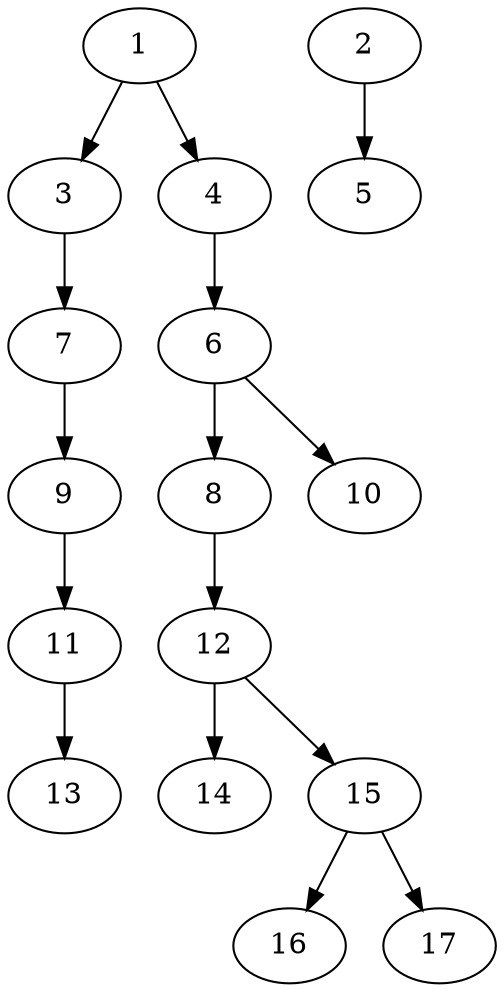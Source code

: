 // DAG (tier=1-easy, mode=data, n=17, ccr=0.308, fat=0.410, density=0.382, regular=0.705, jump=0.083, mindata=1048576, maxdata=8388608)
// DAG automatically generated by daggen at Sun Aug 24 16:33:33 2025
// /home/ermia/Project/Environments/daggen/bin/daggen --dot --ccr 0.308 --fat 0.410 --regular 0.705 --density 0.382 --jump 0.083 --mindata 1048576 --maxdata 8388608 -n 17 
digraph G {
  1 [size="92970512456169291776", alpha="0.10", expect_size="46485256228084645888"]
  1 -> 3 [size ="164179956727808"]
  1 -> 4 [size ="164179956727808"]
  2 [size="16777216000000000000", alpha="0.07", expect_size="8388608000000000000"]
  2 -> 5 [size ="52428800000000"]
  3 [size="15423546446994836", alpha="0.06", expect_size="7711773223497418"]
  3 -> 7 [size ="425613886226432"]
  4 [size="4142603000274044", alpha="0.18", expect_size="2071301500137022"]
  4 -> 6 [size ="121004026232832"]
  5 [size="4875724847669342", alpha="0.14", expect_size="2437862423834671"]
  6 [size="16297949717324850", alpha="0.16", expect_size="8148974858662425"]
  6 -> 8 [size ="26221312212992"]
  6 -> 10 [size ="26221312212992"]
  7 [size="64197994515743648", alpha="0.02", expect_size="32098997257871824"]
  7 -> 9 [size ="102760448000000"]
  8 [size="450047374081327808", alpha="0.19", expect_size="225023687040663904"]
  8 -> 12 [size ="162994545754112"]
  9 [size="693304836999604", alpha="0.07", expect_size="346652418499802"]
  9 -> 11 [size ="32291476733952"]
  10 [size="2396140923104429", alpha="0.08", expect_size="1198070461552214"]
  11 [size="9920457713702272", alpha="0.19", expect_size="4960228856851136"]
  11 -> 13 [size ="211733297758208"]
  12 [size="11231718727873462272", alpha="0.10", expect_size="5615859363936731136"]
  12 -> 14 [size ="40122452017152"]
  12 -> 15 [size ="40122452017152"]
  13 [size="11193259477630278", alpha="0.03", expect_size="5596629738815139"]
  14 [size="189169470857467808", alpha="0.13", expect_size="94584735428733904"]
  15 [size="6613862300518280", alpha="0.05", expect_size="3306931150259140"]
  15 -> 16 [size ="372864305856512"]
  15 -> 17 [size ="372864305856512"]
  16 [size="9551445965618020352", alpha="0.06", expect_size="4775722982809010176"]
  17 [size="379292115467990204416", alpha="0.08", expect_size="189646057733995102208"]
}